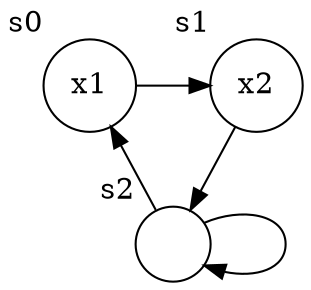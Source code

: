 digraph {
  nodesep=0.5;
  node[shape=circle];
  s0 [label="x1", xlabel="s0"];
  s1 [label="x2", xlabel="s1"];
  s2 [label="", xlabel="s2"];
  
  {rank=same; s0; s1;}
  
  s0 -> s1;
  s1 -> s2;
  s2 -> {s2, s0};
}